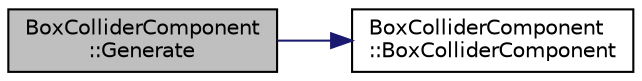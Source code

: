 digraph "BoxColliderComponent::Generate"
{
  edge [fontname="Helvetica",fontsize="10",labelfontname="Helvetica",labelfontsize="10"];
  node [fontname="Helvetica",fontsize="10",shape=record];
  rankdir="LR";
  Node1 [label="BoxColliderComponent\l::Generate",height=0.2,width=0.4,color="black", fillcolor="grey75", style="filled", fontcolor="black"];
  Node1 -> Node2 [color="midnightblue",fontsize="10",style="solid",fontname="Helvetica"];
  Node2 [label="BoxColliderComponent\l::BoxColliderComponent",height=0.2,width=0.4,color="black", fillcolor="white", style="filled",URL="$class_box_collider_component.html#a45b63ceebbe798a0835657ae33cb75a0"];
}
